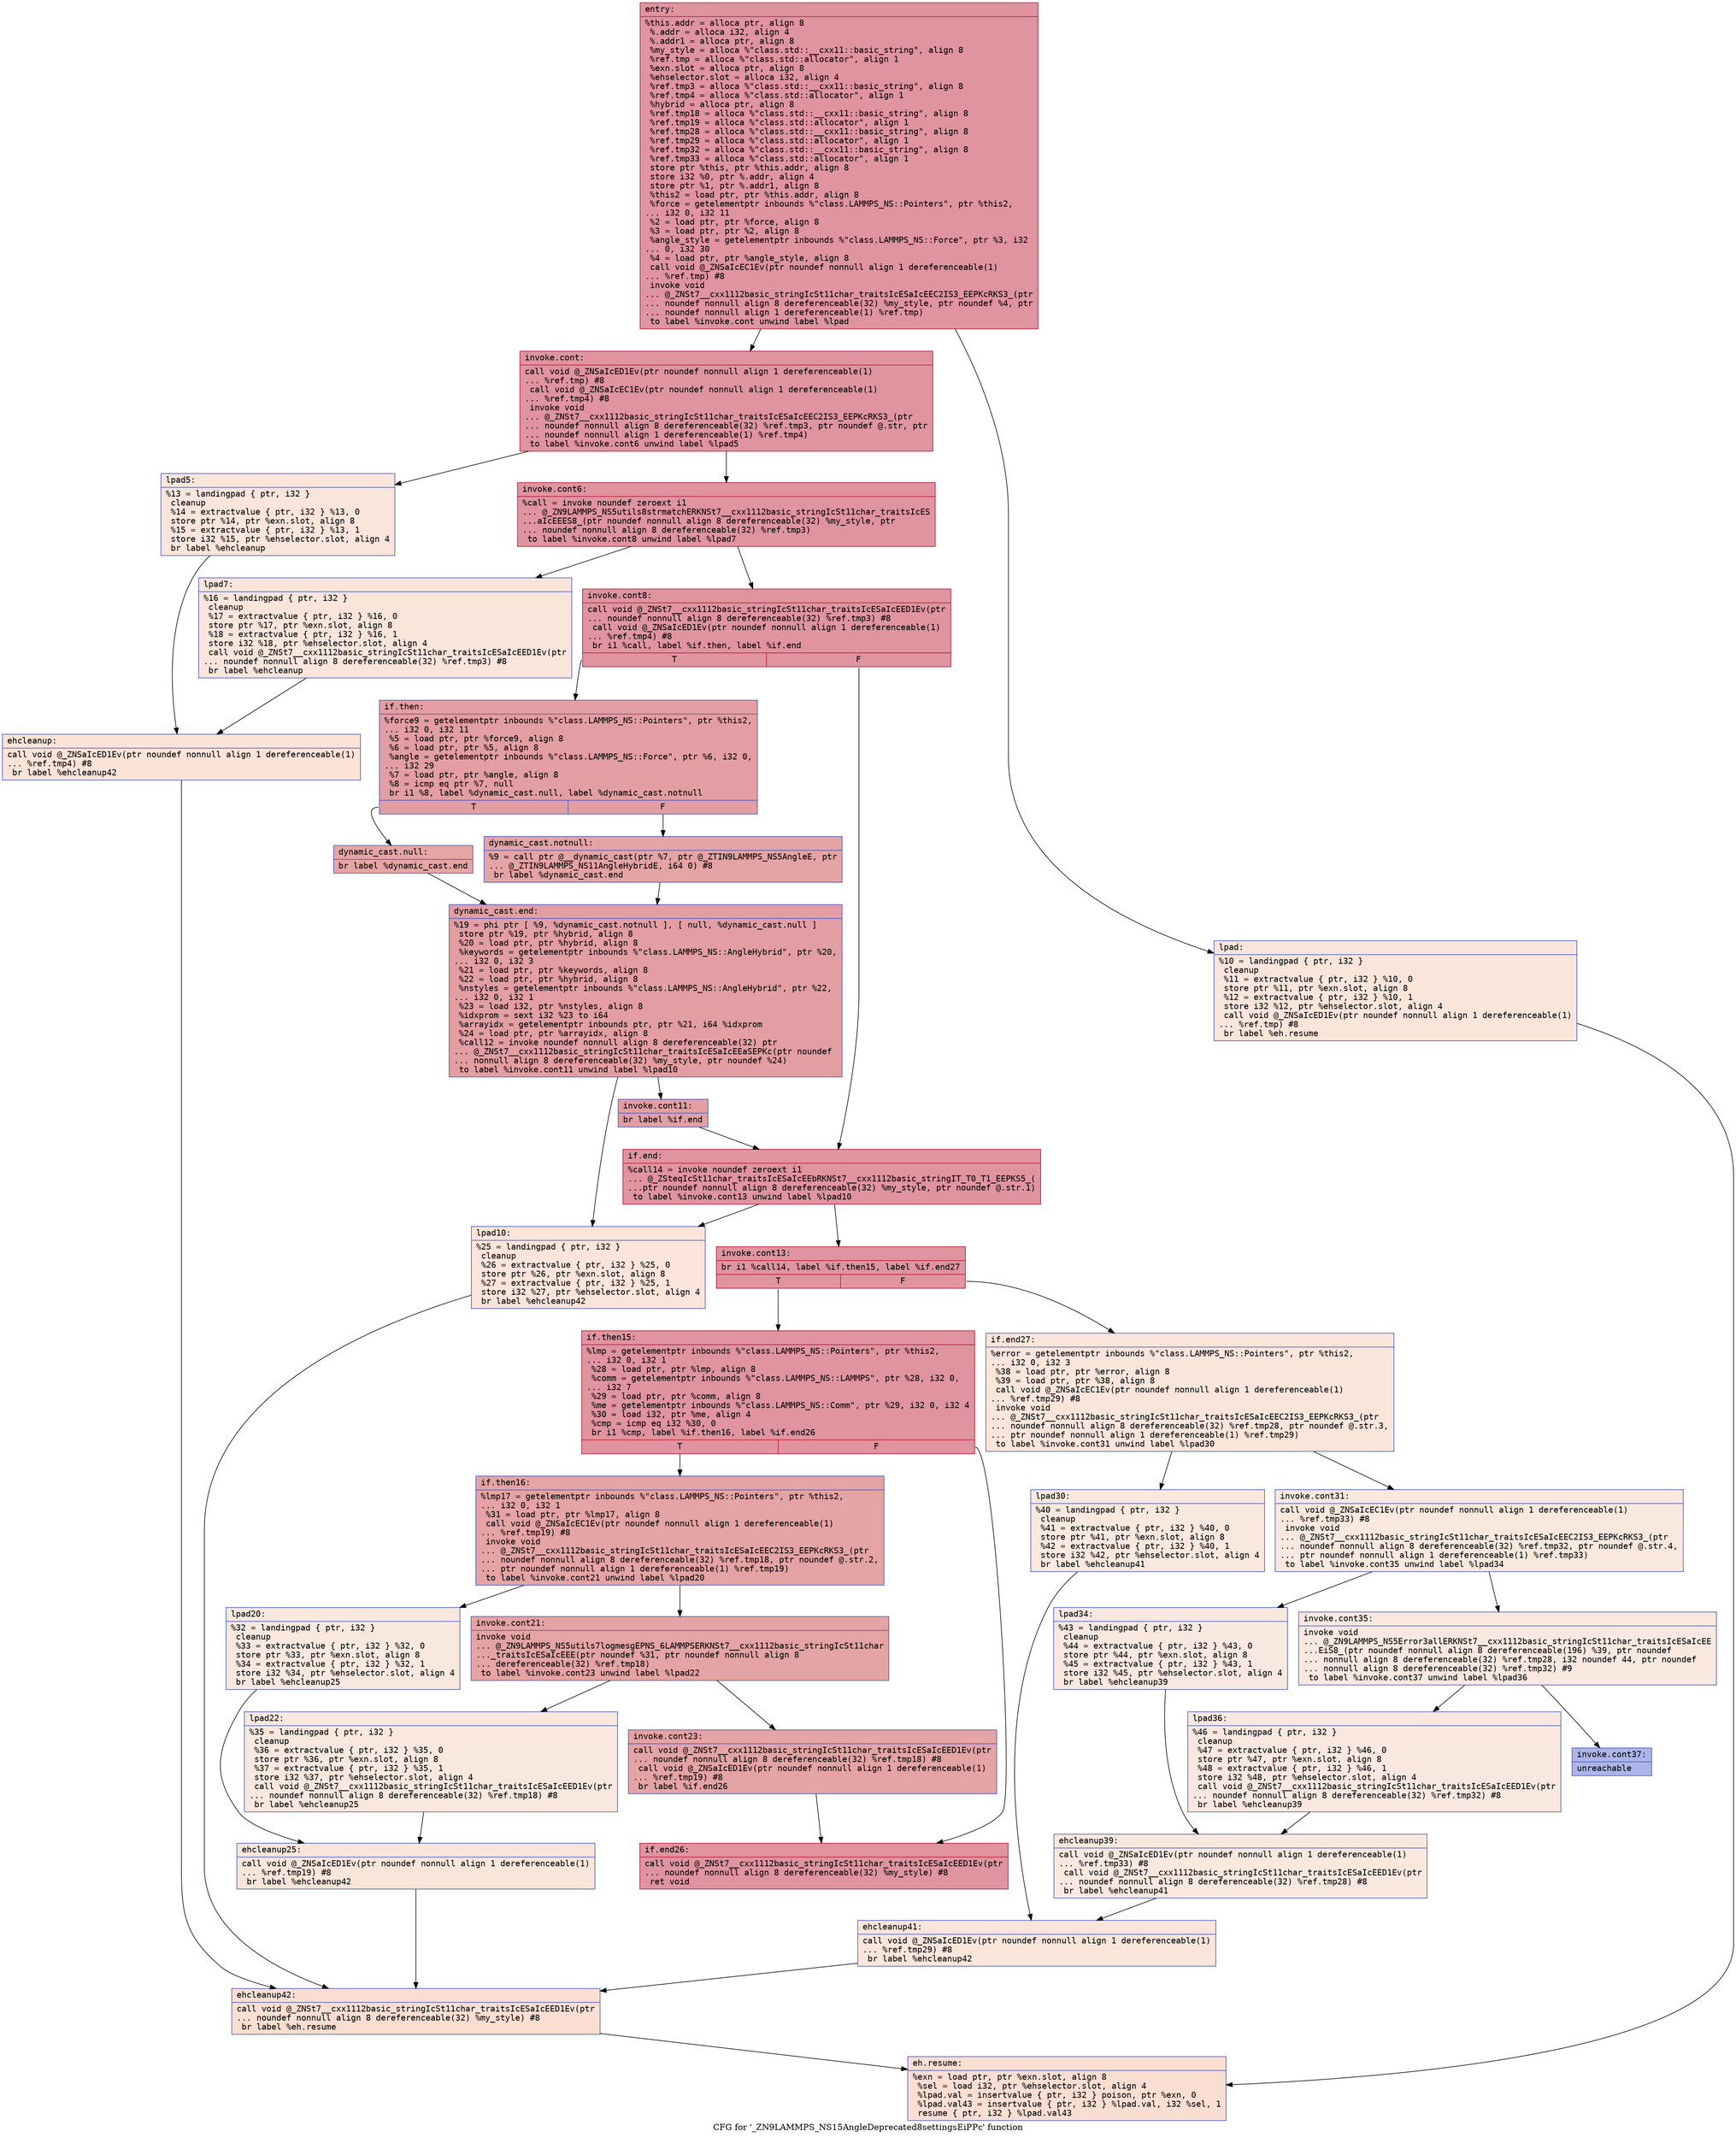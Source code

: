 digraph "CFG for '_ZN9LAMMPS_NS15AngleDeprecated8settingsEiPPc' function" {
	label="CFG for '_ZN9LAMMPS_NS15AngleDeprecated8settingsEiPPc' function";

	Node0x558c1802ccd0 [shape=record,color="#b70d28ff", style=filled, fillcolor="#b70d2870" fontname="Courier",label="{entry:\l|  %this.addr = alloca ptr, align 8\l  %.addr = alloca i32, align 4\l  %.addr1 = alloca ptr, align 8\l  %my_style = alloca %\"class.std::__cxx11::basic_string\", align 8\l  %ref.tmp = alloca %\"class.std::allocator\", align 1\l  %exn.slot = alloca ptr, align 8\l  %ehselector.slot = alloca i32, align 4\l  %ref.tmp3 = alloca %\"class.std::__cxx11::basic_string\", align 8\l  %ref.tmp4 = alloca %\"class.std::allocator\", align 1\l  %hybrid = alloca ptr, align 8\l  %ref.tmp18 = alloca %\"class.std::__cxx11::basic_string\", align 8\l  %ref.tmp19 = alloca %\"class.std::allocator\", align 1\l  %ref.tmp28 = alloca %\"class.std::__cxx11::basic_string\", align 8\l  %ref.tmp29 = alloca %\"class.std::allocator\", align 1\l  %ref.tmp32 = alloca %\"class.std::__cxx11::basic_string\", align 8\l  %ref.tmp33 = alloca %\"class.std::allocator\", align 1\l  store ptr %this, ptr %this.addr, align 8\l  store i32 %0, ptr %.addr, align 4\l  store ptr %1, ptr %.addr1, align 8\l  %this2 = load ptr, ptr %this.addr, align 8\l  %force = getelementptr inbounds %\"class.LAMMPS_NS::Pointers\", ptr %this2,\l... i32 0, i32 11\l  %2 = load ptr, ptr %force, align 8\l  %3 = load ptr, ptr %2, align 8\l  %angle_style = getelementptr inbounds %\"class.LAMMPS_NS::Force\", ptr %3, i32\l... 0, i32 30\l  %4 = load ptr, ptr %angle_style, align 8\l  call void @_ZNSaIcEC1Ev(ptr noundef nonnull align 1 dereferenceable(1)\l... %ref.tmp) #8\l  invoke void\l... @_ZNSt7__cxx1112basic_stringIcSt11char_traitsIcESaIcEEC2IS3_EEPKcRKS3_(ptr\l... noundef nonnull align 8 dereferenceable(32) %my_style, ptr noundef %4, ptr\l... noundef nonnull align 1 dereferenceable(1) %ref.tmp)\l          to label %invoke.cont unwind label %lpad\l}"];
	Node0x558c1802ccd0 -> Node0x558c1802e970[tooltip="entry -> invoke.cont\nProbability 100.00%" ];
	Node0x558c1802ccd0 -> Node0x558c1802ea50[tooltip="entry -> lpad\nProbability 0.00%" ];
	Node0x558c1802e970 [shape=record,color="#b70d28ff", style=filled, fillcolor="#b70d2870" fontname="Courier",label="{invoke.cont:\l|  call void @_ZNSaIcED1Ev(ptr noundef nonnull align 1 dereferenceable(1)\l... %ref.tmp) #8\l  call void @_ZNSaIcEC1Ev(ptr noundef nonnull align 1 dereferenceable(1)\l... %ref.tmp4) #8\l  invoke void\l... @_ZNSt7__cxx1112basic_stringIcSt11char_traitsIcESaIcEEC2IS3_EEPKcRKS3_(ptr\l... noundef nonnull align 8 dereferenceable(32) %ref.tmp3, ptr noundef @.str, ptr\l... noundef nonnull align 1 dereferenceable(1) %ref.tmp4)\l          to label %invoke.cont6 unwind label %lpad5\l}"];
	Node0x558c1802e970 -> Node0x558c1802ef70[tooltip="invoke.cont -> invoke.cont6\nProbability 100.00%" ];
	Node0x558c1802e970 -> Node0x558c1802f020[tooltip="invoke.cont -> lpad5\nProbability 0.00%" ];
	Node0x558c1802ef70 [shape=record,color="#b70d28ff", style=filled, fillcolor="#b70d2870" fontname="Courier",label="{invoke.cont6:\l|  %call = invoke noundef zeroext i1\l... @_ZN9LAMMPS_NS5utils8strmatchERKNSt7__cxx1112basic_stringIcSt11char_traitsIcES\l...aIcEEES8_(ptr noundef nonnull align 8 dereferenceable(32) %my_style, ptr\l... noundef nonnull align 8 dereferenceable(32) %ref.tmp3)\l          to label %invoke.cont8 unwind label %lpad7\l}"];
	Node0x558c1802ef70 -> Node0x558c1802ef20[tooltip="invoke.cont6 -> invoke.cont8\nProbability 100.00%" ];
	Node0x558c1802ef70 -> Node0x558c1802f510[tooltip="invoke.cont6 -> lpad7\nProbability 0.00%" ];
	Node0x558c1802ef20 [shape=record,color="#b70d28ff", style=filled, fillcolor="#b70d2870" fontname="Courier",label="{invoke.cont8:\l|  call void @_ZNSt7__cxx1112basic_stringIcSt11char_traitsIcESaIcEED1Ev(ptr\l... noundef nonnull align 8 dereferenceable(32) %ref.tmp3) #8\l  call void @_ZNSaIcED1Ev(ptr noundef nonnull align 1 dereferenceable(1)\l... %ref.tmp4) #8\l  br i1 %call, label %if.then, label %if.end\l|{<s0>T|<s1>F}}"];
	Node0x558c1802ef20:s0 -> Node0x558c1802fbb0[tooltip="invoke.cont8 -> if.then\nProbability 50.00%" ];
	Node0x558c1802ef20:s1 -> Node0x558c1802fc00[tooltip="invoke.cont8 -> if.end\nProbability 50.00%" ];
	Node0x558c1802fbb0 [shape=record,color="#3d50c3ff", style=filled, fillcolor="#be242e70" fontname="Courier",label="{if.then:\l|  %force9 = getelementptr inbounds %\"class.LAMMPS_NS::Pointers\", ptr %this2,\l... i32 0, i32 11\l  %5 = load ptr, ptr %force9, align 8\l  %6 = load ptr, ptr %5, align 8\l  %angle = getelementptr inbounds %\"class.LAMMPS_NS::Force\", ptr %6, i32 0,\l... i32 29\l  %7 = load ptr, ptr %angle, align 8\l  %8 = icmp eq ptr %7, null\l  br i1 %8, label %dynamic_cast.null, label %dynamic_cast.notnull\l|{<s0>T|<s1>F}}"];
	Node0x558c1802fbb0:s0 -> Node0x558c180301b0[tooltip="if.then -> dynamic_cast.null\nProbability 37.50%" ];
	Node0x558c1802fbb0:s1 -> Node0x558c18030250[tooltip="if.then -> dynamic_cast.notnull\nProbability 62.50%" ];
	Node0x558c18030250 [shape=record,color="#3d50c3ff", style=filled, fillcolor="#c32e3170" fontname="Courier",label="{dynamic_cast.notnull:\l|  %9 = call ptr @__dynamic_cast(ptr %7, ptr @_ZTIN9LAMMPS_NS5AngleE, ptr\l... @_ZTIN9LAMMPS_NS11AngleHybridE, i64 0) #8\l  br label %dynamic_cast.end\l}"];
	Node0x558c18030250 -> Node0x558c18030670[tooltip="dynamic_cast.notnull -> dynamic_cast.end\nProbability 100.00%" ];
	Node0x558c1802ea50 [shape=record,color="#3d50c3ff", style=filled, fillcolor="#f4c5ad70" fontname="Courier",label="{lpad:\l|  %10 = landingpad \{ ptr, i32 \}\l          cleanup\l  %11 = extractvalue \{ ptr, i32 \} %10, 0\l  store ptr %11, ptr %exn.slot, align 8\l  %12 = extractvalue \{ ptr, i32 \} %10, 1\l  store i32 %12, ptr %ehselector.slot, align 4\l  call void @_ZNSaIcED1Ev(ptr noundef nonnull align 1 dereferenceable(1)\l... %ref.tmp) #8\l  br label %eh.resume\l}"];
	Node0x558c1802ea50 -> Node0x558c18031360[tooltip="lpad -> eh.resume\nProbability 100.00%" ];
	Node0x558c1802f020 [shape=record,color="#3d50c3ff", style=filled, fillcolor="#f4c5ad70" fontname="Courier",label="{lpad5:\l|  %13 = landingpad \{ ptr, i32 \}\l          cleanup\l  %14 = extractvalue \{ ptr, i32 \} %13, 0\l  store ptr %14, ptr %exn.slot, align 8\l  %15 = extractvalue \{ ptr, i32 \} %13, 1\l  store i32 %15, ptr %ehselector.slot, align 4\l  br label %ehcleanup\l}"];
	Node0x558c1802f020 -> Node0x558c180316e0[tooltip="lpad5 -> ehcleanup\nProbability 100.00%" ];
	Node0x558c1802f510 [shape=record,color="#3d50c3ff", style=filled, fillcolor="#f4c5ad70" fontname="Courier",label="{lpad7:\l|  %16 = landingpad \{ ptr, i32 \}\l          cleanup\l  %17 = extractvalue \{ ptr, i32 \} %16, 0\l  store ptr %17, ptr %exn.slot, align 8\l  %18 = extractvalue \{ ptr, i32 \} %16, 1\l  store i32 %18, ptr %ehselector.slot, align 4\l  call void @_ZNSt7__cxx1112basic_stringIcSt11char_traitsIcESaIcEED1Ev(ptr\l... noundef nonnull align 8 dereferenceable(32) %ref.tmp3) #8\l  br label %ehcleanup\l}"];
	Node0x558c1802f510 -> Node0x558c180316e0[tooltip="lpad7 -> ehcleanup\nProbability 100.00%" ];
	Node0x558c180316e0 [shape=record,color="#3d50c3ff", style=filled, fillcolor="#f6bfa670" fontname="Courier",label="{ehcleanup:\l|  call void @_ZNSaIcED1Ev(ptr noundef nonnull align 1 dereferenceable(1)\l... %ref.tmp4) #8\l  br label %ehcleanup42\l}"];
	Node0x558c180316e0 -> Node0x558c18031d60[tooltip="ehcleanup -> ehcleanup42\nProbability 100.00%" ];
	Node0x558c180301b0 [shape=record,color="#3d50c3ff", style=filled, fillcolor="#c5333470" fontname="Courier",label="{dynamic_cast.null:\l|  br label %dynamic_cast.end\l}"];
	Node0x558c180301b0 -> Node0x558c18030670[tooltip="dynamic_cast.null -> dynamic_cast.end\nProbability 100.00%" ];
	Node0x558c18030670 [shape=record,color="#3d50c3ff", style=filled, fillcolor="#be242e70" fontname="Courier",label="{dynamic_cast.end:\l|  %19 = phi ptr [ %9, %dynamic_cast.notnull ], [ null, %dynamic_cast.null ]\l  store ptr %19, ptr %hybrid, align 8\l  %20 = load ptr, ptr %hybrid, align 8\l  %keywords = getelementptr inbounds %\"class.LAMMPS_NS::AngleHybrid\", ptr %20,\l... i32 0, i32 3\l  %21 = load ptr, ptr %keywords, align 8\l  %22 = load ptr, ptr %hybrid, align 8\l  %nstyles = getelementptr inbounds %\"class.LAMMPS_NS::AngleHybrid\", ptr %22,\l... i32 0, i32 1\l  %23 = load i32, ptr %nstyles, align 8\l  %idxprom = sext i32 %23 to i64\l  %arrayidx = getelementptr inbounds ptr, ptr %21, i64 %idxprom\l  %24 = load ptr, ptr %arrayidx, align 8\l  %call12 = invoke noundef nonnull align 8 dereferenceable(32) ptr\l... @_ZNSt7__cxx1112basic_stringIcSt11char_traitsIcESaIcEEaSEPKc(ptr noundef\l... nonnull align 8 dereferenceable(32) %my_style, ptr noundef %24)\l          to label %invoke.cont11 unwind label %lpad10\l}"];
	Node0x558c18030670 -> Node0x558c18032550[tooltip="dynamic_cast.end -> invoke.cont11\nProbability 100.00%" ];
	Node0x558c18030670 -> Node0x558c18032630[tooltip="dynamic_cast.end -> lpad10\nProbability 0.00%" ];
	Node0x558c18032550 [shape=record,color="#3d50c3ff", style=filled, fillcolor="#be242e70" fontname="Courier",label="{invoke.cont11:\l|  br label %if.end\l}"];
	Node0x558c18032550 -> Node0x558c1802fc00[tooltip="invoke.cont11 -> if.end\nProbability 100.00%" ];
	Node0x558c18032630 [shape=record,color="#3d50c3ff", style=filled, fillcolor="#f5c1a970" fontname="Courier",label="{lpad10:\l|  %25 = landingpad \{ ptr, i32 \}\l          cleanup\l  %26 = extractvalue \{ ptr, i32 \} %25, 0\l  store ptr %26, ptr %exn.slot, align 8\l  %27 = extractvalue \{ ptr, i32 \} %25, 1\l  store i32 %27, ptr %ehselector.slot, align 4\l  br label %ehcleanup42\l}"];
	Node0x558c18032630 -> Node0x558c18031d60[tooltip="lpad10 -> ehcleanup42\nProbability 100.00%" ];
	Node0x558c1802fc00 [shape=record,color="#b70d28ff", style=filled, fillcolor="#b70d2870" fontname="Courier",label="{if.end:\l|  %call14 = invoke noundef zeroext i1\l... @_ZSteqIcSt11char_traitsIcESaIcEEbRKNSt7__cxx1112basic_stringIT_T0_T1_EEPKS5_(\l...ptr noundef nonnull align 8 dereferenceable(32) %my_style, ptr noundef @.str.1)\l          to label %invoke.cont13 unwind label %lpad10\l}"];
	Node0x558c1802fc00 -> Node0x558c18032500[tooltip="if.end -> invoke.cont13\nProbability 100.00%" ];
	Node0x558c1802fc00 -> Node0x558c18032630[tooltip="if.end -> lpad10\nProbability 0.00%" ];
	Node0x558c18032500 [shape=record,color="#b70d28ff", style=filled, fillcolor="#b70d2870" fontname="Courier",label="{invoke.cont13:\l|  br i1 %call14, label %if.then15, label %if.end27\l|{<s0>T|<s1>F}}"];
	Node0x558c18032500:s0 -> Node0x558c18033fc0[tooltip="invoke.cont13 -> if.then15\nProbability 100.00%" ];
	Node0x558c18032500:s1 -> Node0x558c18034040[tooltip="invoke.cont13 -> if.end27\nProbability 0.00%" ];
	Node0x558c18033fc0 [shape=record,color="#b70d28ff", style=filled, fillcolor="#b70d2870" fontname="Courier",label="{if.then15:\l|  %lmp = getelementptr inbounds %\"class.LAMMPS_NS::Pointers\", ptr %this2,\l... i32 0, i32 1\l  %28 = load ptr, ptr %lmp, align 8\l  %comm = getelementptr inbounds %\"class.LAMMPS_NS::LAMMPS\", ptr %28, i32 0,\l... i32 7\l  %29 = load ptr, ptr %comm, align 8\l  %me = getelementptr inbounds %\"class.LAMMPS_NS::Comm\", ptr %29, i32 0, i32 4\l  %30 = load i32, ptr %me, align 4\l  %cmp = icmp eq i32 %30, 0\l  br i1 %cmp, label %if.then16, label %if.end26\l|{<s0>T|<s1>F}}"];
	Node0x558c18033fc0:s0 -> Node0x558c18034ca0[tooltip="if.then15 -> if.then16\nProbability 37.50%" ];
	Node0x558c18033fc0:s1 -> Node0x558c18034d20[tooltip="if.then15 -> if.end26\nProbability 62.50%" ];
	Node0x558c18034ca0 [shape=record,color="#3d50c3ff", style=filled, fillcolor="#c32e3170" fontname="Courier",label="{if.then16:\l|  %lmp17 = getelementptr inbounds %\"class.LAMMPS_NS::Pointers\", ptr %this2,\l... i32 0, i32 1\l  %31 = load ptr, ptr %lmp17, align 8\l  call void @_ZNSaIcEC1Ev(ptr noundef nonnull align 1 dereferenceable(1)\l... %ref.tmp19) #8\l  invoke void\l... @_ZNSt7__cxx1112basic_stringIcSt11char_traitsIcESaIcEEC2IS3_EEPKcRKS3_(ptr\l... noundef nonnull align 8 dereferenceable(32) %ref.tmp18, ptr noundef @.str.2,\l... ptr noundef nonnull align 1 dereferenceable(1) %ref.tmp19)\l          to label %invoke.cont21 unwind label %lpad20\l}"];
	Node0x558c18034ca0 -> Node0x558c18035190[tooltip="if.then16 -> invoke.cont21\nProbability 100.00%" ];
	Node0x558c18034ca0 -> Node0x558c18035210[tooltip="if.then16 -> lpad20\nProbability 0.00%" ];
	Node0x558c18035190 [shape=record,color="#3d50c3ff", style=filled, fillcolor="#c32e3170" fontname="Courier",label="{invoke.cont21:\l|  invoke void\l... @_ZN9LAMMPS_NS5utils7logmesgEPNS_6LAMMPSERKNSt7__cxx1112basic_stringIcSt11char\l..._traitsIcESaIcEEE(ptr noundef %31, ptr noundef nonnull align 8\l... dereferenceable(32) %ref.tmp18)\l          to label %invoke.cont23 unwind label %lpad22\l}"];
	Node0x558c18035190 -> Node0x558c18035140[tooltip="invoke.cont21 -> invoke.cont23\nProbability 100.00%" ];
	Node0x558c18035190 -> Node0x558c18035510[tooltip="invoke.cont21 -> lpad22\nProbability 0.00%" ];
	Node0x558c18035140 [shape=record,color="#3d50c3ff", style=filled, fillcolor="#c32e3170" fontname="Courier",label="{invoke.cont23:\l|  call void @_ZNSt7__cxx1112basic_stringIcSt11char_traitsIcESaIcEED1Ev(ptr\l... noundef nonnull align 8 dereferenceable(32) %ref.tmp18) #8\l  call void @_ZNSaIcED1Ev(ptr noundef nonnull align 1 dereferenceable(1)\l... %ref.tmp19) #8\l  br label %if.end26\l}"];
	Node0x558c18035140 -> Node0x558c18034d20[tooltip="invoke.cont23 -> if.end26\nProbability 100.00%" ];
	Node0x558c18035210 [shape=record,color="#3d50c3ff", style=filled, fillcolor="#f2cab570" fontname="Courier",label="{lpad20:\l|  %32 = landingpad \{ ptr, i32 \}\l          cleanup\l  %33 = extractvalue \{ ptr, i32 \} %32, 0\l  store ptr %33, ptr %exn.slot, align 8\l  %34 = extractvalue \{ ptr, i32 \} %32, 1\l  store i32 %34, ptr %ehselector.slot, align 4\l  br label %ehcleanup25\l}"];
	Node0x558c18035210 -> Node0x558c18035d10[tooltip="lpad20 -> ehcleanup25\nProbability 100.00%" ];
	Node0x558c18035510 [shape=record,color="#3d50c3ff", style=filled, fillcolor="#f2cab570" fontname="Courier",label="{lpad22:\l|  %35 = landingpad \{ ptr, i32 \}\l          cleanup\l  %36 = extractvalue \{ ptr, i32 \} %35, 0\l  store ptr %36, ptr %exn.slot, align 8\l  %37 = extractvalue \{ ptr, i32 \} %35, 1\l  store i32 %37, ptr %ehselector.slot, align 4\l  call void @_ZNSt7__cxx1112basic_stringIcSt11char_traitsIcESaIcEED1Ev(ptr\l... noundef nonnull align 8 dereferenceable(32) %ref.tmp18) #8\l  br label %ehcleanup25\l}"];
	Node0x558c18035510 -> Node0x558c18035d10[tooltip="lpad22 -> ehcleanup25\nProbability 100.00%" ];
	Node0x558c18035d10 [shape=record,color="#3d50c3ff", style=filled, fillcolor="#f4c5ad70" fontname="Courier",label="{ehcleanup25:\l|  call void @_ZNSaIcED1Ev(ptr noundef nonnull align 1 dereferenceable(1)\l... %ref.tmp19) #8\l  br label %ehcleanup42\l}"];
	Node0x558c18035d10 -> Node0x558c18031d60[tooltip="ehcleanup25 -> ehcleanup42\nProbability 100.00%" ];
	Node0x558c18034d20 [shape=record,color="#b70d28ff", style=filled, fillcolor="#b70d2870" fontname="Courier",label="{if.end26:\l|  call void @_ZNSt7__cxx1112basic_stringIcSt11char_traitsIcESaIcEED1Ev(ptr\l... noundef nonnull align 8 dereferenceable(32) %my_style) #8\l  ret void\l}"];
	Node0x558c18034040 [shape=record,color="#3d50c3ff", style=filled, fillcolor="#f4c5ad70" fontname="Courier",label="{if.end27:\l|  %error = getelementptr inbounds %\"class.LAMMPS_NS::Pointers\", ptr %this2,\l... i32 0, i32 3\l  %38 = load ptr, ptr %error, align 8\l  %39 = load ptr, ptr %38, align 8\l  call void @_ZNSaIcEC1Ev(ptr noundef nonnull align 1 dereferenceable(1)\l... %ref.tmp29) #8\l  invoke void\l... @_ZNSt7__cxx1112basic_stringIcSt11char_traitsIcESaIcEEC2IS3_EEPKcRKS3_(ptr\l... noundef nonnull align 8 dereferenceable(32) %ref.tmp28, ptr noundef @.str.3,\l... ptr noundef nonnull align 1 dereferenceable(1) %ref.tmp29)\l          to label %invoke.cont31 unwind label %lpad30\l}"];
	Node0x558c18034040 -> Node0x558c18036840[tooltip="if.end27 -> invoke.cont31\nProbability 50.00%" ];
	Node0x558c18034040 -> Node0x558c18036890[tooltip="if.end27 -> lpad30\nProbability 50.00%" ];
	Node0x558c18036840 [shape=record,color="#3d50c3ff", style=filled, fillcolor="#f2cab570" fontname="Courier",label="{invoke.cont31:\l|  call void @_ZNSaIcEC1Ev(ptr noundef nonnull align 1 dereferenceable(1)\l... %ref.tmp33) #8\l  invoke void\l... @_ZNSt7__cxx1112basic_stringIcSt11char_traitsIcESaIcEEC2IS3_EEPKcRKS3_(ptr\l... noundef nonnull align 8 dereferenceable(32) %ref.tmp32, ptr noundef @.str.4,\l... ptr noundef nonnull align 1 dereferenceable(1) %ref.tmp33)\l          to label %invoke.cont35 unwind label %lpad34\l}"];
	Node0x558c18036840 -> Node0x558c18036bb0[tooltip="invoke.cont31 -> invoke.cont35\nProbability 50.00%" ];
	Node0x558c18036840 -> Node0x558c18036c00[tooltip="invoke.cont31 -> lpad34\nProbability 50.00%" ];
	Node0x558c18036bb0 [shape=record,color="#3d50c3ff", style=filled, fillcolor="#f1ccb870" fontname="Courier",label="{invoke.cont35:\l|  invoke void\l... @_ZN9LAMMPS_NS5Error3allERKNSt7__cxx1112basic_stringIcSt11char_traitsIcESaIcEE\l...EiS8_(ptr noundef nonnull align 8 dereferenceable(196) %39, ptr noundef\l... nonnull align 8 dereferenceable(32) %ref.tmp28, i32 noundef 44, ptr noundef\l... nonnull align 8 dereferenceable(32) %ref.tmp32) #9\l          to label %invoke.cont37 unwind label %lpad36\l}"];
	Node0x558c18036bb0 -> Node0x558c18036b60[tooltip="invoke.cont35 -> invoke.cont37\nProbability 0.00%" ];
	Node0x558c18036bb0 -> Node0x558c18036f20[tooltip="invoke.cont35 -> lpad36\nProbability 100.00%" ];
	Node0x558c18036b60 [shape=record,color="#3d50c3ff", style=filled, fillcolor="#4358cb70" fontname="Courier",label="{invoke.cont37:\l|  unreachable\l}"];
	Node0x558c18036890 [shape=record,color="#3d50c3ff", style=filled, fillcolor="#f2cab570" fontname="Courier",label="{lpad30:\l|  %40 = landingpad \{ ptr, i32 \}\l          cleanup\l  %41 = extractvalue \{ ptr, i32 \} %40, 0\l  store ptr %41, ptr %exn.slot, align 8\l  %42 = extractvalue \{ ptr, i32 \} %40, 1\l  store i32 %42, ptr %ehselector.slot, align 4\l  br label %ehcleanup41\l}"];
	Node0x558c18036890 -> Node0x558c180375c0[tooltip="lpad30 -> ehcleanup41\nProbability 100.00%" ];
	Node0x558c18036c00 [shape=record,color="#3d50c3ff", style=filled, fillcolor="#f1ccb870" fontname="Courier",label="{lpad34:\l|  %43 = landingpad \{ ptr, i32 \}\l          cleanup\l  %44 = extractvalue \{ ptr, i32 \} %43, 0\l  store ptr %44, ptr %exn.slot, align 8\l  %45 = extractvalue \{ ptr, i32 \} %43, 1\l  store i32 %45, ptr %ehselector.slot, align 4\l  br label %ehcleanup39\l}"];
	Node0x558c18036c00 -> Node0x558c18037910[tooltip="lpad34 -> ehcleanup39\nProbability 100.00%" ];
	Node0x558c18036f20 [shape=record,color="#3d50c3ff", style=filled, fillcolor="#f1ccb870" fontname="Courier",label="{lpad36:\l|  %46 = landingpad \{ ptr, i32 \}\l          cleanup\l  %47 = extractvalue \{ ptr, i32 \} %46, 0\l  store ptr %47, ptr %exn.slot, align 8\l  %48 = extractvalue \{ ptr, i32 \} %46, 1\l  store i32 %48, ptr %ehselector.slot, align 4\l  call void @_ZNSt7__cxx1112basic_stringIcSt11char_traitsIcESaIcEED1Ev(ptr\l... noundef nonnull align 8 dereferenceable(32) %ref.tmp32) #8\l  br label %ehcleanup39\l}"];
	Node0x558c18036f20 -> Node0x558c18037910[tooltip="lpad36 -> ehcleanup39\nProbability 100.00%" ];
	Node0x558c18037910 [shape=record,color="#3d50c3ff", style=filled, fillcolor="#f2cab570" fontname="Courier",label="{ehcleanup39:\l|  call void @_ZNSaIcED1Ev(ptr noundef nonnull align 1 dereferenceable(1)\l... %ref.tmp33) #8\l  call void @_ZNSt7__cxx1112basic_stringIcSt11char_traitsIcESaIcEED1Ev(ptr\l... noundef nonnull align 8 dereferenceable(32) %ref.tmp28) #8\l  br label %ehcleanup41\l}"];
	Node0x558c18037910 -> Node0x558c180375c0[tooltip="ehcleanup39 -> ehcleanup41\nProbability 100.00%" ];
	Node0x558c180375c0 [shape=record,color="#3d50c3ff", style=filled, fillcolor="#f4c5ad70" fontname="Courier",label="{ehcleanup41:\l|  call void @_ZNSaIcED1Ev(ptr noundef nonnull align 1 dereferenceable(1)\l... %ref.tmp29) #8\l  br label %ehcleanup42\l}"];
	Node0x558c180375c0 -> Node0x558c18031d60[tooltip="ehcleanup41 -> ehcleanup42\nProbability 100.00%" ];
	Node0x558c18031d60 [shape=record,color="#3d50c3ff", style=filled, fillcolor="#f7b59970" fontname="Courier",label="{ehcleanup42:\l|  call void @_ZNSt7__cxx1112basic_stringIcSt11char_traitsIcESaIcEED1Ev(ptr\l... noundef nonnull align 8 dereferenceable(32) %my_style) #8\l  br label %eh.resume\l}"];
	Node0x558c18031d60 -> Node0x558c18031360[tooltip="ehcleanup42 -> eh.resume\nProbability 100.00%" ];
	Node0x558c18031360 [shape=record,color="#3d50c3ff", style=filled, fillcolor="#f7b59970" fontname="Courier",label="{eh.resume:\l|  %exn = load ptr, ptr %exn.slot, align 8\l  %sel = load i32, ptr %ehselector.slot, align 4\l  %lpad.val = insertvalue \{ ptr, i32 \} poison, ptr %exn, 0\l  %lpad.val43 = insertvalue \{ ptr, i32 \} %lpad.val, i32 %sel, 1\l  resume \{ ptr, i32 \} %lpad.val43\l}"];
}
